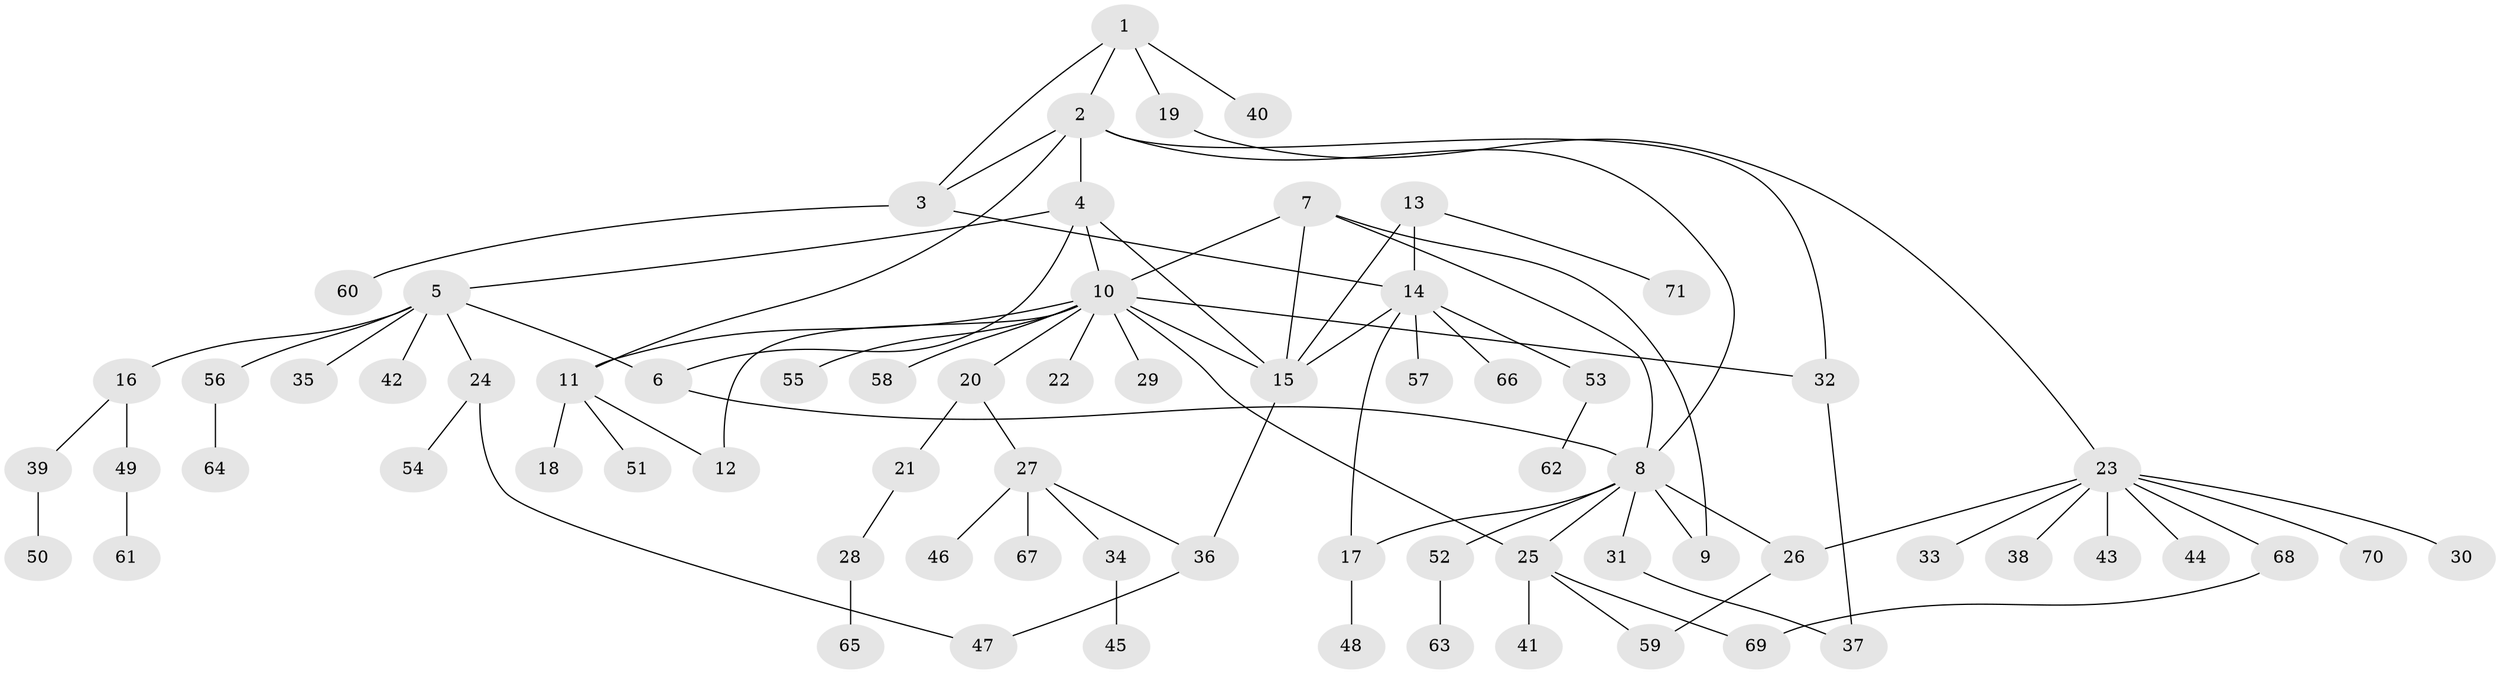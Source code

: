 // Generated by graph-tools (version 1.1) at 2025/37/03/09/25 02:37:11]
// undirected, 71 vertices, 90 edges
graph export_dot {
graph [start="1"]
  node [color=gray90,style=filled];
  1;
  2;
  3;
  4;
  5;
  6;
  7;
  8;
  9;
  10;
  11;
  12;
  13;
  14;
  15;
  16;
  17;
  18;
  19;
  20;
  21;
  22;
  23;
  24;
  25;
  26;
  27;
  28;
  29;
  30;
  31;
  32;
  33;
  34;
  35;
  36;
  37;
  38;
  39;
  40;
  41;
  42;
  43;
  44;
  45;
  46;
  47;
  48;
  49;
  50;
  51;
  52;
  53;
  54;
  55;
  56;
  57;
  58;
  59;
  60;
  61;
  62;
  63;
  64;
  65;
  66;
  67;
  68;
  69;
  70;
  71;
  1 -- 2;
  1 -- 3;
  1 -- 19;
  1 -- 40;
  2 -- 3;
  2 -- 4;
  2 -- 8;
  2 -- 11;
  2 -- 32;
  3 -- 14;
  3 -- 60;
  4 -- 5;
  4 -- 6;
  4 -- 10;
  4 -- 15;
  5 -- 6;
  5 -- 16;
  5 -- 24;
  5 -- 35;
  5 -- 42;
  5 -- 56;
  6 -- 8;
  7 -- 8;
  7 -- 9;
  7 -- 10;
  7 -- 15;
  8 -- 9;
  8 -- 17;
  8 -- 25;
  8 -- 26;
  8 -- 31;
  8 -- 52;
  10 -- 11;
  10 -- 12;
  10 -- 15;
  10 -- 20;
  10 -- 22;
  10 -- 25;
  10 -- 29;
  10 -- 32;
  10 -- 55;
  10 -- 58;
  11 -- 12;
  11 -- 18;
  11 -- 51;
  13 -- 14;
  13 -- 15;
  13 -- 71;
  14 -- 15;
  14 -- 17;
  14 -- 53;
  14 -- 57;
  14 -- 66;
  15 -- 36;
  16 -- 39;
  16 -- 49;
  17 -- 48;
  19 -- 23;
  20 -- 21;
  20 -- 27;
  21 -- 28;
  23 -- 26;
  23 -- 30;
  23 -- 33;
  23 -- 38;
  23 -- 43;
  23 -- 44;
  23 -- 68;
  23 -- 70;
  24 -- 47;
  24 -- 54;
  25 -- 41;
  25 -- 59;
  25 -- 69;
  26 -- 59;
  27 -- 34;
  27 -- 36;
  27 -- 46;
  27 -- 67;
  28 -- 65;
  31 -- 37;
  32 -- 37;
  34 -- 45;
  36 -- 47;
  39 -- 50;
  49 -- 61;
  52 -- 63;
  53 -- 62;
  56 -- 64;
  68 -- 69;
}
